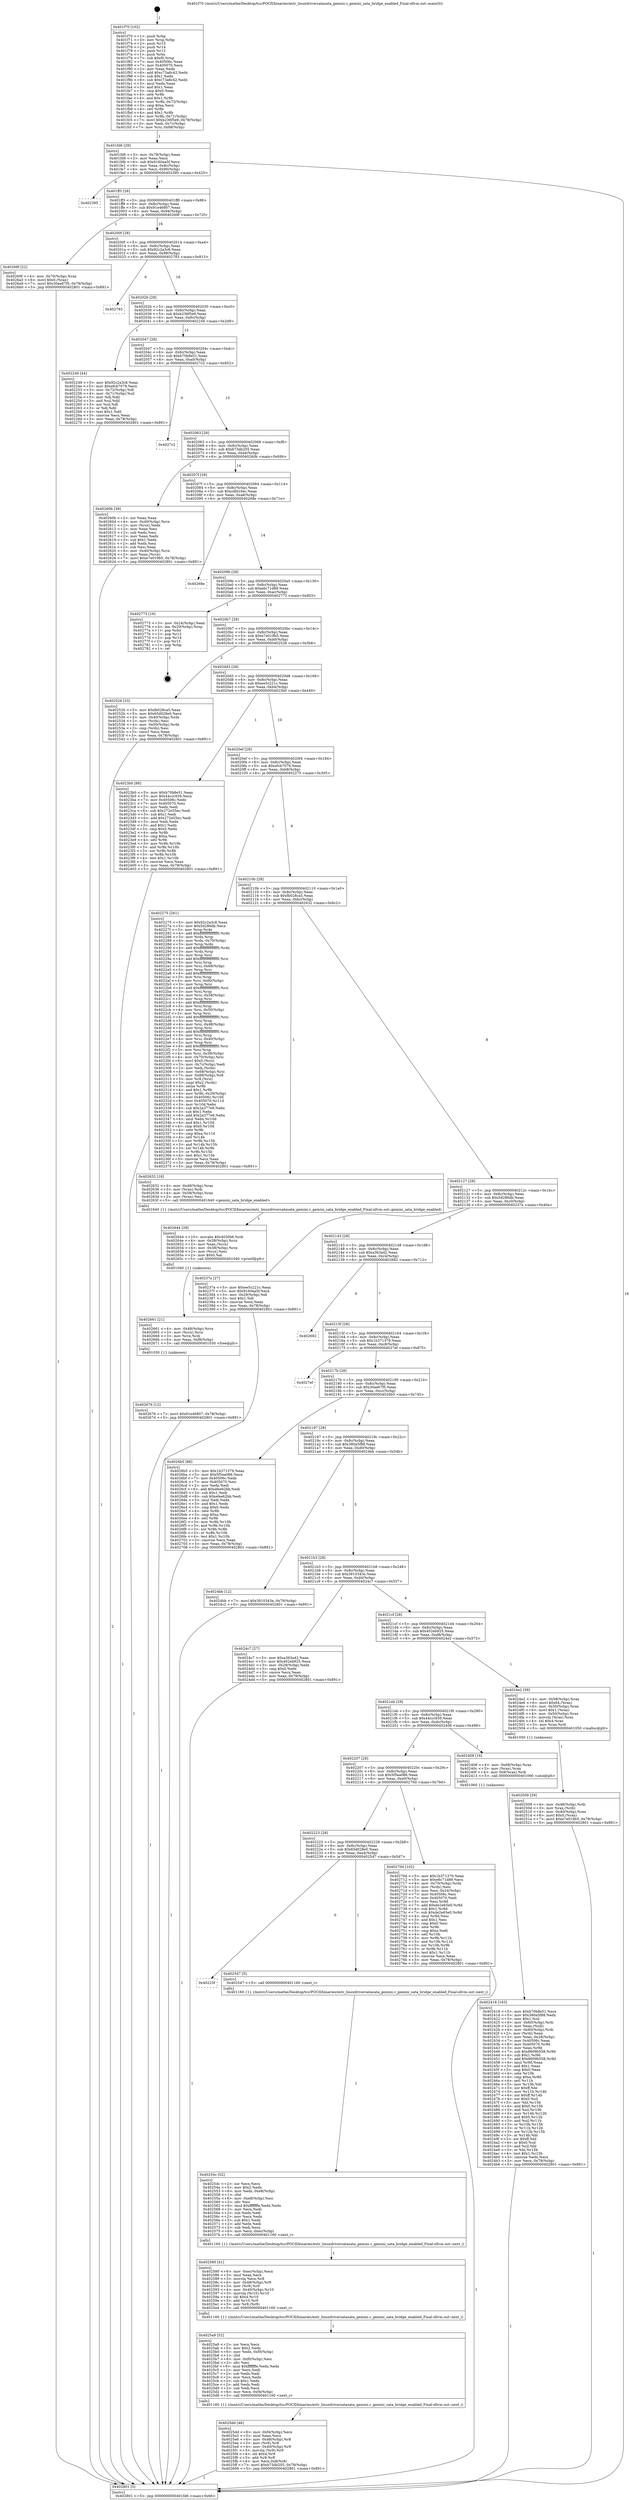 digraph "0x401f70" {
  label = "0x401f70 (/mnt/c/Users/mathe/Desktop/tcc/POCII/binaries/extr_linuxdriversatasata_gemini.c_gemini_sata_bridge_enabled_Final-ollvm.out::main(0))"
  labelloc = "t"
  node[shape=record]

  Entry [label="",width=0.3,height=0.3,shape=circle,fillcolor=black,style=filled]
  "0x401fd6" [label="{
     0x401fd6 [29]\l
     | [instrs]\l
     &nbsp;&nbsp;0x401fd6 \<+3\>: mov -0x78(%rbp),%eax\l
     &nbsp;&nbsp;0x401fd9 \<+2\>: mov %eax,%ecx\l
     &nbsp;&nbsp;0x401fdb \<+6\>: sub $0x9160aa5f,%ecx\l
     &nbsp;&nbsp;0x401fe1 \<+6\>: mov %eax,-0x8c(%rbp)\l
     &nbsp;&nbsp;0x401fe7 \<+6\>: mov %ecx,-0x90(%rbp)\l
     &nbsp;&nbsp;0x401fed \<+6\>: je 0000000000402395 \<main+0x425\>\l
  }"]
  "0x402395" [label="{
     0x402395\l
  }", style=dashed]
  "0x401ff3" [label="{
     0x401ff3 [28]\l
     | [instrs]\l
     &nbsp;&nbsp;0x401ff3 \<+5\>: jmp 0000000000401ff8 \<main+0x88\>\l
     &nbsp;&nbsp;0x401ff8 \<+6\>: mov -0x8c(%rbp),%eax\l
     &nbsp;&nbsp;0x401ffe \<+5\>: sub $0x91e46807,%eax\l
     &nbsp;&nbsp;0x402003 \<+6\>: mov %eax,-0x94(%rbp)\l
     &nbsp;&nbsp;0x402009 \<+6\>: je 000000000040269f \<main+0x72f\>\l
  }"]
  Exit [label="",width=0.3,height=0.3,shape=circle,fillcolor=black,style=filled,peripheries=2]
  "0x40269f" [label="{
     0x40269f [22]\l
     | [instrs]\l
     &nbsp;&nbsp;0x40269f \<+4\>: mov -0x70(%rbp),%rax\l
     &nbsp;&nbsp;0x4026a3 \<+6\>: movl $0x0,(%rax)\l
     &nbsp;&nbsp;0x4026a9 \<+7\>: movl $0x30ae67f5,-0x78(%rbp)\l
     &nbsp;&nbsp;0x4026b0 \<+5\>: jmp 0000000000402801 \<main+0x891\>\l
  }"]
  "0x40200f" [label="{
     0x40200f [28]\l
     | [instrs]\l
     &nbsp;&nbsp;0x40200f \<+5\>: jmp 0000000000402014 \<main+0xa4\>\l
     &nbsp;&nbsp;0x402014 \<+6\>: mov -0x8c(%rbp),%eax\l
     &nbsp;&nbsp;0x40201a \<+5\>: sub $0x92c2a3c8,%eax\l
     &nbsp;&nbsp;0x40201f \<+6\>: mov %eax,-0x98(%rbp)\l
     &nbsp;&nbsp;0x402025 \<+6\>: je 0000000000402783 \<main+0x813\>\l
  }"]
  "0x402676" [label="{
     0x402676 [12]\l
     | [instrs]\l
     &nbsp;&nbsp;0x402676 \<+7\>: movl $0x91e46807,-0x78(%rbp)\l
     &nbsp;&nbsp;0x40267d \<+5\>: jmp 0000000000402801 \<main+0x891\>\l
  }"]
  "0x402783" [label="{
     0x402783\l
  }", style=dashed]
  "0x40202b" [label="{
     0x40202b [28]\l
     | [instrs]\l
     &nbsp;&nbsp;0x40202b \<+5\>: jmp 0000000000402030 \<main+0xc0\>\l
     &nbsp;&nbsp;0x402030 \<+6\>: mov -0x8c(%rbp),%eax\l
     &nbsp;&nbsp;0x402036 \<+5\>: sub $0xb236f5e9,%eax\l
     &nbsp;&nbsp;0x40203b \<+6\>: mov %eax,-0x9c(%rbp)\l
     &nbsp;&nbsp;0x402041 \<+6\>: je 0000000000402249 \<main+0x2d9\>\l
  }"]
  "0x402661" [label="{
     0x402661 [21]\l
     | [instrs]\l
     &nbsp;&nbsp;0x402661 \<+4\>: mov -0x48(%rbp),%rcx\l
     &nbsp;&nbsp;0x402665 \<+3\>: mov (%rcx),%rcx\l
     &nbsp;&nbsp;0x402668 \<+3\>: mov %rcx,%rdi\l
     &nbsp;&nbsp;0x40266b \<+6\>: mov %eax,-0xf8(%rbp)\l
     &nbsp;&nbsp;0x402671 \<+5\>: call 0000000000401030 \<free@plt\>\l
     | [calls]\l
     &nbsp;&nbsp;0x401030 \{1\} (unknown)\l
  }"]
  "0x402249" [label="{
     0x402249 [44]\l
     | [instrs]\l
     &nbsp;&nbsp;0x402249 \<+5\>: mov $0x92c2a3c8,%eax\l
     &nbsp;&nbsp;0x40224e \<+5\>: mov $0xefcb7079,%ecx\l
     &nbsp;&nbsp;0x402253 \<+3\>: mov -0x72(%rbp),%dl\l
     &nbsp;&nbsp;0x402256 \<+4\>: mov -0x71(%rbp),%sil\l
     &nbsp;&nbsp;0x40225a \<+3\>: mov %dl,%dil\l
     &nbsp;&nbsp;0x40225d \<+3\>: and %sil,%dil\l
     &nbsp;&nbsp;0x402260 \<+3\>: xor %sil,%dl\l
     &nbsp;&nbsp;0x402263 \<+3\>: or %dl,%dil\l
     &nbsp;&nbsp;0x402266 \<+4\>: test $0x1,%dil\l
     &nbsp;&nbsp;0x40226a \<+3\>: cmovne %ecx,%eax\l
     &nbsp;&nbsp;0x40226d \<+3\>: mov %eax,-0x78(%rbp)\l
     &nbsp;&nbsp;0x402270 \<+5\>: jmp 0000000000402801 \<main+0x891\>\l
  }"]
  "0x402047" [label="{
     0x402047 [28]\l
     | [instrs]\l
     &nbsp;&nbsp;0x402047 \<+5\>: jmp 000000000040204c \<main+0xdc\>\l
     &nbsp;&nbsp;0x40204c \<+6\>: mov -0x8c(%rbp),%eax\l
     &nbsp;&nbsp;0x402052 \<+5\>: sub $0xb70b8e51,%eax\l
     &nbsp;&nbsp;0x402057 \<+6\>: mov %eax,-0xa0(%rbp)\l
     &nbsp;&nbsp;0x40205d \<+6\>: je 00000000004027c2 \<main+0x852\>\l
  }"]
  "0x402801" [label="{
     0x402801 [5]\l
     | [instrs]\l
     &nbsp;&nbsp;0x402801 \<+5\>: jmp 0000000000401fd6 \<main+0x66\>\l
  }"]
  "0x401f70" [label="{
     0x401f70 [102]\l
     | [instrs]\l
     &nbsp;&nbsp;0x401f70 \<+1\>: push %rbp\l
     &nbsp;&nbsp;0x401f71 \<+3\>: mov %rsp,%rbp\l
     &nbsp;&nbsp;0x401f74 \<+2\>: push %r15\l
     &nbsp;&nbsp;0x401f76 \<+2\>: push %r14\l
     &nbsp;&nbsp;0x401f78 \<+2\>: push %r12\l
     &nbsp;&nbsp;0x401f7a \<+1\>: push %rbx\l
     &nbsp;&nbsp;0x401f7b \<+7\>: sub $0xf0,%rsp\l
     &nbsp;&nbsp;0x401f82 \<+7\>: mov 0x40506c,%eax\l
     &nbsp;&nbsp;0x401f89 \<+7\>: mov 0x405070,%ecx\l
     &nbsp;&nbsp;0x401f90 \<+2\>: mov %eax,%edx\l
     &nbsp;&nbsp;0x401f92 \<+6\>: add $0xc73a6c42,%edx\l
     &nbsp;&nbsp;0x401f98 \<+3\>: sub $0x1,%edx\l
     &nbsp;&nbsp;0x401f9b \<+6\>: sub $0xc73a6c42,%edx\l
     &nbsp;&nbsp;0x401fa1 \<+3\>: imul %edx,%eax\l
     &nbsp;&nbsp;0x401fa4 \<+3\>: and $0x1,%eax\l
     &nbsp;&nbsp;0x401fa7 \<+3\>: cmp $0x0,%eax\l
     &nbsp;&nbsp;0x401faa \<+4\>: sete %r8b\l
     &nbsp;&nbsp;0x401fae \<+4\>: and $0x1,%r8b\l
     &nbsp;&nbsp;0x401fb2 \<+4\>: mov %r8b,-0x72(%rbp)\l
     &nbsp;&nbsp;0x401fb6 \<+3\>: cmp $0xa,%ecx\l
     &nbsp;&nbsp;0x401fb9 \<+4\>: setl %r8b\l
     &nbsp;&nbsp;0x401fbd \<+4\>: and $0x1,%r8b\l
     &nbsp;&nbsp;0x401fc1 \<+4\>: mov %r8b,-0x71(%rbp)\l
     &nbsp;&nbsp;0x401fc5 \<+7\>: movl $0xb236f5e9,-0x78(%rbp)\l
     &nbsp;&nbsp;0x401fcc \<+3\>: mov %edi,-0x7c(%rbp)\l
     &nbsp;&nbsp;0x401fcf \<+7\>: mov %rsi,-0x88(%rbp)\l
  }"]
  "0x402644" [label="{
     0x402644 [29]\l
     | [instrs]\l
     &nbsp;&nbsp;0x402644 \<+10\>: movabs $0x4030b6,%rdi\l
     &nbsp;&nbsp;0x40264e \<+4\>: mov -0x38(%rbp),%rcx\l
     &nbsp;&nbsp;0x402652 \<+2\>: mov %eax,(%rcx)\l
     &nbsp;&nbsp;0x402654 \<+4\>: mov -0x38(%rbp),%rcx\l
     &nbsp;&nbsp;0x402658 \<+2\>: mov (%rcx),%esi\l
     &nbsp;&nbsp;0x40265a \<+2\>: mov $0x0,%al\l
     &nbsp;&nbsp;0x40265c \<+5\>: call 0000000000401040 \<printf@plt\>\l
     | [calls]\l
     &nbsp;&nbsp;0x401040 \{1\} (unknown)\l
  }"]
  "0x4027c2" [label="{
     0x4027c2\l
  }", style=dashed]
  "0x402063" [label="{
     0x402063 [28]\l
     | [instrs]\l
     &nbsp;&nbsp;0x402063 \<+5\>: jmp 0000000000402068 \<main+0xf8\>\l
     &nbsp;&nbsp;0x402068 \<+6\>: mov -0x8c(%rbp),%eax\l
     &nbsp;&nbsp;0x40206e \<+5\>: sub $0xb73db205,%eax\l
     &nbsp;&nbsp;0x402073 \<+6\>: mov %eax,-0xa4(%rbp)\l
     &nbsp;&nbsp;0x402079 \<+6\>: je 000000000040260b \<main+0x69b\>\l
  }"]
  "0x4025dd" [label="{
     0x4025dd [46]\l
     | [instrs]\l
     &nbsp;&nbsp;0x4025dd \<+6\>: mov -0xf4(%rbp),%ecx\l
     &nbsp;&nbsp;0x4025e3 \<+3\>: imul %eax,%ecx\l
     &nbsp;&nbsp;0x4025e6 \<+4\>: mov -0x48(%rbp),%r8\l
     &nbsp;&nbsp;0x4025ea \<+3\>: mov (%r8),%r8\l
     &nbsp;&nbsp;0x4025ed \<+4\>: mov -0x40(%rbp),%r9\l
     &nbsp;&nbsp;0x4025f1 \<+3\>: movslq (%r9),%r9\l
     &nbsp;&nbsp;0x4025f4 \<+4\>: shl $0x4,%r9\l
     &nbsp;&nbsp;0x4025f8 \<+3\>: add %r9,%r8\l
     &nbsp;&nbsp;0x4025fb \<+4\>: mov %ecx,0x8(%r8)\l
     &nbsp;&nbsp;0x4025ff \<+7\>: movl $0xb73db205,-0x78(%rbp)\l
     &nbsp;&nbsp;0x402606 \<+5\>: jmp 0000000000402801 \<main+0x891\>\l
  }"]
  "0x40260b" [label="{
     0x40260b [39]\l
     | [instrs]\l
     &nbsp;&nbsp;0x40260b \<+2\>: xor %eax,%eax\l
     &nbsp;&nbsp;0x40260d \<+4\>: mov -0x40(%rbp),%rcx\l
     &nbsp;&nbsp;0x402611 \<+2\>: mov (%rcx),%edx\l
     &nbsp;&nbsp;0x402613 \<+2\>: mov %eax,%esi\l
     &nbsp;&nbsp;0x402615 \<+2\>: sub %edx,%esi\l
     &nbsp;&nbsp;0x402617 \<+2\>: mov %eax,%edx\l
     &nbsp;&nbsp;0x402619 \<+3\>: sub $0x1,%edx\l
     &nbsp;&nbsp;0x40261c \<+2\>: add %edx,%esi\l
     &nbsp;&nbsp;0x40261e \<+2\>: sub %esi,%eax\l
     &nbsp;&nbsp;0x402620 \<+4\>: mov -0x40(%rbp),%rcx\l
     &nbsp;&nbsp;0x402624 \<+2\>: mov %eax,(%rcx)\l
     &nbsp;&nbsp;0x402626 \<+7\>: movl $0xe7e019b5,-0x78(%rbp)\l
     &nbsp;&nbsp;0x40262d \<+5\>: jmp 0000000000402801 \<main+0x891\>\l
  }"]
  "0x40207f" [label="{
     0x40207f [28]\l
     | [instrs]\l
     &nbsp;&nbsp;0x40207f \<+5\>: jmp 0000000000402084 \<main+0x114\>\l
     &nbsp;&nbsp;0x402084 \<+6\>: mov -0x8c(%rbp),%eax\l
     &nbsp;&nbsp;0x40208a \<+5\>: sub $0xcdfd16ec,%eax\l
     &nbsp;&nbsp;0x40208f \<+6\>: mov %eax,-0xa8(%rbp)\l
     &nbsp;&nbsp;0x402095 \<+6\>: je 000000000040268e \<main+0x71e\>\l
  }"]
  "0x4025a9" [label="{
     0x4025a9 [52]\l
     | [instrs]\l
     &nbsp;&nbsp;0x4025a9 \<+2\>: xor %ecx,%ecx\l
     &nbsp;&nbsp;0x4025ab \<+5\>: mov $0x2,%edx\l
     &nbsp;&nbsp;0x4025b0 \<+6\>: mov %edx,-0xf0(%rbp)\l
     &nbsp;&nbsp;0x4025b6 \<+1\>: cltd\l
     &nbsp;&nbsp;0x4025b7 \<+6\>: mov -0xf0(%rbp),%esi\l
     &nbsp;&nbsp;0x4025bd \<+2\>: idiv %esi\l
     &nbsp;&nbsp;0x4025bf \<+6\>: imul $0xfffffffe,%edx,%edx\l
     &nbsp;&nbsp;0x4025c5 \<+2\>: mov %ecx,%edi\l
     &nbsp;&nbsp;0x4025c7 \<+2\>: sub %edx,%edi\l
     &nbsp;&nbsp;0x4025c9 \<+2\>: mov %ecx,%edx\l
     &nbsp;&nbsp;0x4025cb \<+3\>: sub $0x1,%edx\l
     &nbsp;&nbsp;0x4025ce \<+2\>: add %edx,%edi\l
     &nbsp;&nbsp;0x4025d0 \<+2\>: sub %edi,%ecx\l
     &nbsp;&nbsp;0x4025d2 \<+6\>: mov %ecx,-0xf4(%rbp)\l
     &nbsp;&nbsp;0x4025d8 \<+5\>: call 0000000000401160 \<next_i\>\l
     | [calls]\l
     &nbsp;&nbsp;0x401160 \{1\} (/mnt/c/Users/mathe/Desktop/tcc/POCII/binaries/extr_linuxdriversatasata_gemini.c_gemini_sata_bridge_enabled_Final-ollvm.out::next_i)\l
  }"]
  "0x40268e" [label="{
     0x40268e\l
  }", style=dashed]
  "0x40209b" [label="{
     0x40209b [28]\l
     | [instrs]\l
     &nbsp;&nbsp;0x40209b \<+5\>: jmp 00000000004020a0 \<main+0x130\>\l
     &nbsp;&nbsp;0x4020a0 \<+6\>: mov -0x8c(%rbp),%eax\l
     &nbsp;&nbsp;0x4020a6 \<+5\>: sub $0xe6c71d89,%eax\l
     &nbsp;&nbsp;0x4020ab \<+6\>: mov %eax,-0xac(%rbp)\l
     &nbsp;&nbsp;0x4020b1 \<+6\>: je 0000000000402773 \<main+0x803\>\l
  }"]
  "0x402580" [label="{
     0x402580 [41]\l
     | [instrs]\l
     &nbsp;&nbsp;0x402580 \<+6\>: mov -0xec(%rbp),%ecx\l
     &nbsp;&nbsp;0x402586 \<+3\>: imul %eax,%ecx\l
     &nbsp;&nbsp;0x402589 \<+3\>: movslq %ecx,%r8\l
     &nbsp;&nbsp;0x40258c \<+4\>: mov -0x48(%rbp),%r9\l
     &nbsp;&nbsp;0x402590 \<+3\>: mov (%r9),%r9\l
     &nbsp;&nbsp;0x402593 \<+4\>: mov -0x40(%rbp),%r10\l
     &nbsp;&nbsp;0x402597 \<+3\>: movslq (%r10),%r10\l
     &nbsp;&nbsp;0x40259a \<+4\>: shl $0x4,%r10\l
     &nbsp;&nbsp;0x40259e \<+3\>: add %r10,%r9\l
     &nbsp;&nbsp;0x4025a1 \<+3\>: mov %r8,(%r9)\l
     &nbsp;&nbsp;0x4025a4 \<+5\>: call 0000000000401160 \<next_i\>\l
     | [calls]\l
     &nbsp;&nbsp;0x401160 \{1\} (/mnt/c/Users/mathe/Desktop/tcc/POCII/binaries/extr_linuxdriversatasata_gemini.c_gemini_sata_bridge_enabled_Final-ollvm.out::next_i)\l
  }"]
  "0x402773" [label="{
     0x402773 [16]\l
     | [instrs]\l
     &nbsp;&nbsp;0x402773 \<+3\>: mov -0x24(%rbp),%eax\l
     &nbsp;&nbsp;0x402776 \<+4\>: lea -0x20(%rbp),%rsp\l
     &nbsp;&nbsp;0x40277a \<+1\>: pop %rbx\l
     &nbsp;&nbsp;0x40277b \<+2\>: pop %r12\l
     &nbsp;&nbsp;0x40277d \<+2\>: pop %r14\l
     &nbsp;&nbsp;0x40277f \<+2\>: pop %r15\l
     &nbsp;&nbsp;0x402781 \<+1\>: pop %rbp\l
     &nbsp;&nbsp;0x402782 \<+1\>: ret\l
  }"]
  "0x4020b7" [label="{
     0x4020b7 [28]\l
     | [instrs]\l
     &nbsp;&nbsp;0x4020b7 \<+5\>: jmp 00000000004020bc \<main+0x14c\>\l
     &nbsp;&nbsp;0x4020bc \<+6\>: mov -0x8c(%rbp),%eax\l
     &nbsp;&nbsp;0x4020c2 \<+5\>: sub $0xe7e019b5,%eax\l
     &nbsp;&nbsp;0x4020c7 \<+6\>: mov %eax,-0xb0(%rbp)\l
     &nbsp;&nbsp;0x4020cd \<+6\>: je 0000000000402526 \<main+0x5b6\>\l
  }"]
  "0x40254c" [label="{
     0x40254c [52]\l
     | [instrs]\l
     &nbsp;&nbsp;0x40254c \<+2\>: xor %ecx,%ecx\l
     &nbsp;&nbsp;0x40254e \<+5\>: mov $0x2,%edx\l
     &nbsp;&nbsp;0x402553 \<+6\>: mov %edx,-0xe8(%rbp)\l
     &nbsp;&nbsp;0x402559 \<+1\>: cltd\l
     &nbsp;&nbsp;0x40255a \<+6\>: mov -0xe8(%rbp),%esi\l
     &nbsp;&nbsp;0x402560 \<+2\>: idiv %esi\l
     &nbsp;&nbsp;0x402562 \<+6\>: imul $0xfffffffe,%edx,%edx\l
     &nbsp;&nbsp;0x402568 \<+2\>: mov %ecx,%edi\l
     &nbsp;&nbsp;0x40256a \<+2\>: sub %edx,%edi\l
     &nbsp;&nbsp;0x40256c \<+2\>: mov %ecx,%edx\l
     &nbsp;&nbsp;0x40256e \<+3\>: sub $0x1,%edx\l
     &nbsp;&nbsp;0x402571 \<+2\>: add %edx,%edi\l
     &nbsp;&nbsp;0x402573 \<+2\>: sub %edi,%ecx\l
     &nbsp;&nbsp;0x402575 \<+6\>: mov %ecx,-0xec(%rbp)\l
     &nbsp;&nbsp;0x40257b \<+5\>: call 0000000000401160 \<next_i\>\l
     | [calls]\l
     &nbsp;&nbsp;0x401160 \{1\} (/mnt/c/Users/mathe/Desktop/tcc/POCII/binaries/extr_linuxdriversatasata_gemini.c_gemini_sata_bridge_enabled_Final-ollvm.out::next_i)\l
  }"]
  "0x402526" [label="{
     0x402526 [33]\l
     | [instrs]\l
     &nbsp;&nbsp;0x402526 \<+5\>: mov $0xfb028ca5,%eax\l
     &nbsp;&nbsp;0x40252b \<+5\>: mov $0x65d028e0,%ecx\l
     &nbsp;&nbsp;0x402530 \<+4\>: mov -0x40(%rbp),%rdx\l
     &nbsp;&nbsp;0x402534 \<+2\>: mov (%rdx),%esi\l
     &nbsp;&nbsp;0x402536 \<+4\>: mov -0x50(%rbp),%rdx\l
     &nbsp;&nbsp;0x40253a \<+2\>: cmp (%rdx),%esi\l
     &nbsp;&nbsp;0x40253c \<+3\>: cmovl %ecx,%eax\l
     &nbsp;&nbsp;0x40253f \<+3\>: mov %eax,-0x78(%rbp)\l
     &nbsp;&nbsp;0x402542 \<+5\>: jmp 0000000000402801 \<main+0x891\>\l
  }"]
  "0x4020d3" [label="{
     0x4020d3 [28]\l
     | [instrs]\l
     &nbsp;&nbsp;0x4020d3 \<+5\>: jmp 00000000004020d8 \<main+0x168\>\l
     &nbsp;&nbsp;0x4020d8 \<+6\>: mov -0x8c(%rbp),%eax\l
     &nbsp;&nbsp;0x4020de \<+5\>: sub $0xee5c221c,%eax\l
     &nbsp;&nbsp;0x4020e3 \<+6\>: mov %eax,-0xb4(%rbp)\l
     &nbsp;&nbsp;0x4020e9 \<+6\>: je 00000000004023b0 \<main+0x440\>\l
  }"]
  "0x40223f" [label="{
     0x40223f\l
  }", style=dashed]
  "0x4023b0" [label="{
     0x4023b0 [88]\l
     | [instrs]\l
     &nbsp;&nbsp;0x4023b0 \<+5\>: mov $0xb70b8e51,%eax\l
     &nbsp;&nbsp;0x4023b5 \<+5\>: mov $0x44ccc939,%ecx\l
     &nbsp;&nbsp;0x4023ba \<+7\>: mov 0x40506c,%edx\l
     &nbsp;&nbsp;0x4023c1 \<+7\>: mov 0x405070,%esi\l
     &nbsp;&nbsp;0x4023c8 \<+2\>: mov %edx,%edi\l
     &nbsp;&nbsp;0x4023ca \<+6\>: sub $0x272e55ec,%edi\l
     &nbsp;&nbsp;0x4023d0 \<+3\>: sub $0x1,%edi\l
     &nbsp;&nbsp;0x4023d3 \<+6\>: add $0x272e55ec,%edi\l
     &nbsp;&nbsp;0x4023d9 \<+3\>: imul %edi,%edx\l
     &nbsp;&nbsp;0x4023dc \<+3\>: and $0x1,%edx\l
     &nbsp;&nbsp;0x4023df \<+3\>: cmp $0x0,%edx\l
     &nbsp;&nbsp;0x4023e2 \<+4\>: sete %r8b\l
     &nbsp;&nbsp;0x4023e6 \<+3\>: cmp $0xa,%esi\l
     &nbsp;&nbsp;0x4023e9 \<+4\>: setl %r9b\l
     &nbsp;&nbsp;0x4023ed \<+3\>: mov %r8b,%r10b\l
     &nbsp;&nbsp;0x4023f0 \<+3\>: and %r9b,%r10b\l
     &nbsp;&nbsp;0x4023f3 \<+3\>: xor %r9b,%r8b\l
     &nbsp;&nbsp;0x4023f6 \<+3\>: or %r8b,%r10b\l
     &nbsp;&nbsp;0x4023f9 \<+4\>: test $0x1,%r10b\l
     &nbsp;&nbsp;0x4023fd \<+3\>: cmovne %ecx,%eax\l
     &nbsp;&nbsp;0x402400 \<+3\>: mov %eax,-0x78(%rbp)\l
     &nbsp;&nbsp;0x402403 \<+5\>: jmp 0000000000402801 \<main+0x891\>\l
  }"]
  "0x4020ef" [label="{
     0x4020ef [28]\l
     | [instrs]\l
     &nbsp;&nbsp;0x4020ef \<+5\>: jmp 00000000004020f4 \<main+0x184\>\l
     &nbsp;&nbsp;0x4020f4 \<+6\>: mov -0x8c(%rbp),%eax\l
     &nbsp;&nbsp;0x4020fa \<+5\>: sub $0xefcb7079,%eax\l
     &nbsp;&nbsp;0x4020ff \<+6\>: mov %eax,-0xb8(%rbp)\l
     &nbsp;&nbsp;0x402105 \<+6\>: je 0000000000402275 \<main+0x305\>\l
  }"]
  "0x402547" [label="{
     0x402547 [5]\l
     | [instrs]\l
     &nbsp;&nbsp;0x402547 \<+5\>: call 0000000000401160 \<next_i\>\l
     | [calls]\l
     &nbsp;&nbsp;0x401160 \{1\} (/mnt/c/Users/mathe/Desktop/tcc/POCII/binaries/extr_linuxdriversatasata_gemini.c_gemini_sata_bridge_enabled_Final-ollvm.out::next_i)\l
  }"]
  "0x402275" [label="{
     0x402275 [261]\l
     | [instrs]\l
     &nbsp;&nbsp;0x402275 \<+5\>: mov $0x92c2a3c8,%eax\l
     &nbsp;&nbsp;0x40227a \<+5\>: mov $0x5d286db,%ecx\l
     &nbsp;&nbsp;0x40227f \<+3\>: mov %rsp,%rdx\l
     &nbsp;&nbsp;0x402282 \<+4\>: add $0xfffffffffffffff0,%rdx\l
     &nbsp;&nbsp;0x402286 \<+3\>: mov %rdx,%rsp\l
     &nbsp;&nbsp;0x402289 \<+4\>: mov %rdx,-0x70(%rbp)\l
     &nbsp;&nbsp;0x40228d \<+3\>: mov %rsp,%rdx\l
     &nbsp;&nbsp;0x402290 \<+4\>: add $0xfffffffffffffff0,%rdx\l
     &nbsp;&nbsp;0x402294 \<+3\>: mov %rdx,%rsp\l
     &nbsp;&nbsp;0x402297 \<+3\>: mov %rsp,%rsi\l
     &nbsp;&nbsp;0x40229a \<+4\>: add $0xfffffffffffffff0,%rsi\l
     &nbsp;&nbsp;0x40229e \<+3\>: mov %rsi,%rsp\l
     &nbsp;&nbsp;0x4022a1 \<+4\>: mov %rsi,-0x68(%rbp)\l
     &nbsp;&nbsp;0x4022a5 \<+3\>: mov %rsp,%rsi\l
     &nbsp;&nbsp;0x4022a8 \<+4\>: add $0xfffffffffffffff0,%rsi\l
     &nbsp;&nbsp;0x4022ac \<+3\>: mov %rsi,%rsp\l
     &nbsp;&nbsp;0x4022af \<+4\>: mov %rsi,-0x60(%rbp)\l
     &nbsp;&nbsp;0x4022b3 \<+3\>: mov %rsp,%rsi\l
     &nbsp;&nbsp;0x4022b6 \<+4\>: add $0xfffffffffffffff0,%rsi\l
     &nbsp;&nbsp;0x4022ba \<+3\>: mov %rsi,%rsp\l
     &nbsp;&nbsp;0x4022bd \<+4\>: mov %rsi,-0x58(%rbp)\l
     &nbsp;&nbsp;0x4022c1 \<+3\>: mov %rsp,%rsi\l
     &nbsp;&nbsp;0x4022c4 \<+4\>: add $0xfffffffffffffff0,%rsi\l
     &nbsp;&nbsp;0x4022c8 \<+3\>: mov %rsi,%rsp\l
     &nbsp;&nbsp;0x4022cb \<+4\>: mov %rsi,-0x50(%rbp)\l
     &nbsp;&nbsp;0x4022cf \<+3\>: mov %rsp,%rsi\l
     &nbsp;&nbsp;0x4022d2 \<+4\>: add $0xfffffffffffffff0,%rsi\l
     &nbsp;&nbsp;0x4022d6 \<+3\>: mov %rsi,%rsp\l
     &nbsp;&nbsp;0x4022d9 \<+4\>: mov %rsi,-0x48(%rbp)\l
     &nbsp;&nbsp;0x4022dd \<+3\>: mov %rsp,%rsi\l
     &nbsp;&nbsp;0x4022e0 \<+4\>: add $0xfffffffffffffff0,%rsi\l
     &nbsp;&nbsp;0x4022e4 \<+3\>: mov %rsi,%rsp\l
     &nbsp;&nbsp;0x4022e7 \<+4\>: mov %rsi,-0x40(%rbp)\l
     &nbsp;&nbsp;0x4022eb \<+3\>: mov %rsp,%rsi\l
     &nbsp;&nbsp;0x4022ee \<+4\>: add $0xfffffffffffffff0,%rsi\l
     &nbsp;&nbsp;0x4022f2 \<+3\>: mov %rsi,%rsp\l
     &nbsp;&nbsp;0x4022f5 \<+4\>: mov %rsi,-0x38(%rbp)\l
     &nbsp;&nbsp;0x4022f9 \<+4\>: mov -0x70(%rbp),%rsi\l
     &nbsp;&nbsp;0x4022fd \<+6\>: movl $0x0,(%rsi)\l
     &nbsp;&nbsp;0x402303 \<+3\>: mov -0x7c(%rbp),%edi\l
     &nbsp;&nbsp;0x402306 \<+2\>: mov %edi,(%rdx)\l
     &nbsp;&nbsp;0x402308 \<+4\>: mov -0x68(%rbp),%rsi\l
     &nbsp;&nbsp;0x40230c \<+7\>: mov -0x88(%rbp),%r8\l
     &nbsp;&nbsp;0x402313 \<+3\>: mov %r8,(%rsi)\l
     &nbsp;&nbsp;0x402316 \<+3\>: cmpl $0x2,(%rdx)\l
     &nbsp;&nbsp;0x402319 \<+4\>: setne %r9b\l
     &nbsp;&nbsp;0x40231d \<+4\>: and $0x1,%r9b\l
     &nbsp;&nbsp;0x402321 \<+4\>: mov %r9b,-0x29(%rbp)\l
     &nbsp;&nbsp;0x402325 \<+8\>: mov 0x40506c,%r10d\l
     &nbsp;&nbsp;0x40232d \<+8\>: mov 0x405070,%r11d\l
     &nbsp;&nbsp;0x402335 \<+3\>: mov %r10d,%ebx\l
     &nbsp;&nbsp;0x402338 \<+6\>: sub $0x2a377e9,%ebx\l
     &nbsp;&nbsp;0x40233e \<+3\>: sub $0x1,%ebx\l
     &nbsp;&nbsp;0x402341 \<+6\>: add $0x2a377e9,%ebx\l
     &nbsp;&nbsp;0x402347 \<+4\>: imul %ebx,%r10d\l
     &nbsp;&nbsp;0x40234b \<+4\>: and $0x1,%r10d\l
     &nbsp;&nbsp;0x40234f \<+4\>: cmp $0x0,%r10d\l
     &nbsp;&nbsp;0x402353 \<+4\>: sete %r9b\l
     &nbsp;&nbsp;0x402357 \<+4\>: cmp $0xa,%r11d\l
     &nbsp;&nbsp;0x40235b \<+4\>: setl %r14b\l
     &nbsp;&nbsp;0x40235f \<+3\>: mov %r9b,%r15b\l
     &nbsp;&nbsp;0x402362 \<+3\>: and %r14b,%r15b\l
     &nbsp;&nbsp;0x402365 \<+3\>: xor %r14b,%r9b\l
     &nbsp;&nbsp;0x402368 \<+3\>: or %r9b,%r15b\l
     &nbsp;&nbsp;0x40236b \<+4\>: test $0x1,%r15b\l
     &nbsp;&nbsp;0x40236f \<+3\>: cmovne %ecx,%eax\l
     &nbsp;&nbsp;0x402372 \<+3\>: mov %eax,-0x78(%rbp)\l
     &nbsp;&nbsp;0x402375 \<+5\>: jmp 0000000000402801 \<main+0x891\>\l
  }"]
  "0x40210b" [label="{
     0x40210b [28]\l
     | [instrs]\l
     &nbsp;&nbsp;0x40210b \<+5\>: jmp 0000000000402110 \<main+0x1a0\>\l
     &nbsp;&nbsp;0x402110 \<+6\>: mov -0x8c(%rbp),%eax\l
     &nbsp;&nbsp;0x402116 \<+5\>: sub $0xfb028ca5,%eax\l
     &nbsp;&nbsp;0x40211b \<+6\>: mov %eax,-0xbc(%rbp)\l
     &nbsp;&nbsp;0x402121 \<+6\>: je 0000000000402632 \<main+0x6c2\>\l
  }"]
  "0x402223" [label="{
     0x402223 [28]\l
     | [instrs]\l
     &nbsp;&nbsp;0x402223 \<+5\>: jmp 0000000000402228 \<main+0x2b8\>\l
     &nbsp;&nbsp;0x402228 \<+6\>: mov -0x8c(%rbp),%eax\l
     &nbsp;&nbsp;0x40222e \<+5\>: sub $0x65d028e0,%eax\l
     &nbsp;&nbsp;0x402233 \<+6\>: mov %eax,-0xe4(%rbp)\l
     &nbsp;&nbsp;0x402239 \<+6\>: je 0000000000402547 \<main+0x5d7\>\l
  }"]
  "0x40270d" [label="{
     0x40270d [102]\l
     | [instrs]\l
     &nbsp;&nbsp;0x40270d \<+5\>: mov $0x1b371379,%eax\l
     &nbsp;&nbsp;0x402712 \<+5\>: mov $0xe6c71d89,%ecx\l
     &nbsp;&nbsp;0x402717 \<+4\>: mov -0x70(%rbp),%rdx\l
     &nbsp;&nbsp;0x40271b \<+2\>: mov (%rdx),%esi\l
     &nbsp;&nbsp;0x40271d \<+3\>: mov %esi,-0x24(%rbp)\l
     &nbsp;&nbsp;0x402720 \<+7\>: mov 0x40506c,%esi\l
     &nbsp;&nbsp;0x402727 \<+7\>: mov 0x405070,%edi\l
     &nbsp;&nbsp;0x40272e \<+3\>: mov %esi,%r8d\l
     &nbsp;&nbsp;0x402731 \<+7\>: add $0xde2e65e0,%r8d\l
     &nbsp;&nbsp;0x402738 \<+4\>: sub $0x1,%r8d\l
     &nbsp;&nbsp;0x40273c \<+7\>: sub $0xde2e65e0,%r8d\l
     &nbsp;&nbsp;0x402743 \<+4\>: imul %r8d,%esi\l
     &nbsp;&nbsp;0x402747 \<+3\>: and $0x1,%esi\l
     &nbsp;&nbsp;0x40274a \<+3\>: cmp $0x0,%esi\l
     &nbsp;&nbsp;0x40274d \<+4\>: sete %r9b\l
     &nbsp;&nbsp;0x402751 \<+3\>: cmp $0xa,%edi\l
     &nbsp;&nbsp;0x402754 \<+4\>: setl %r10b\l
     &nbsp;&nbsp;0x402758 \<+3\>: mov %r9b,%r11b\l
     &nbsp;&nbsp;0x40275b \<+3\>: and %r10b,%r11b\l
     &nbsp;&nbsp;0x40275e \<+3\>: xor %r10b,%r9b\l
     &nbsp;&nbsp;0x402761 \<+3\>: or %r9b,%r11b\l
     &nbsp;&nbsp;0x402764 \<+4\>: test $0x1,%r11b\l
     &nbsp;&nbsp;0x402768 \<+3\>: cmovne %ecx,%eax\l
     &nbsp;&nbsp;0x40276b \<+3\>: mov %eax,-0x78(%rbp)\l
     &nbsp;&nbsp;0x40276e \<+5\>: jmp 0000000000402801 \<main+0x891\>\l
  }"]
  "0x402632" [label="{
     0x402632 [18]\l
     | [instrs]\l
     &nbsp;&nbsp;0x402632 \<+4\>: mov -0x48(%rbp),%rax\l
     &nbsp;&nbsp;0x402636 \<+3\>: mov (%rax),%rdi\l
     &nbsp;&nbsp;0x402639 \<+4\>: mov -0x58(%rbp),%rax\l
     &nbsp;&nbsp;0x40263d \<+2\>: mov (%rax),%esi\l
     &nbsp;&nbsp;0x40263f \<+5\>: call 0000000000401640 \<gemini_sata_bridge_enabled\>\l
     | [calls]\l
     &nbsp;&nbsp;0x401640 \{1\} (/mnt/c/Users/mathe/Desktop/tcc/POCII/binaries/extr_linuxdriversatasata_gemini.c_gemini_sata_bridge_enabled_Final-ollvm.out::gemini_sata_bridge_enabled)\l
  }"]
  "0x402127" [label="{
     0x402127 [28]\l
     | [instrs]\l
     &nbsp;&nbsp;0x402127 \<+5\>: jmp 000000000040212c \<main+0x1bc\>\l
     &nbsp;&nbsp;0x40212c \<+6\>: mov -0x8c(%rbp),%eax\l
     &nbsp;&nbsp;0x402132 \<+5\>: sub $0x5d286db,%eax\l
     &nbsp;&nbsp;0x402137 \<+6\>: mov %eax,-0xc0(%rbp)\l
     &nbsp;&nbsp;0x40213d \<+6\>: je 000000000040237a \<main+0x40a\>\l
  }"]
  "0x402509" [label="{
     0x402509 [29]\l
     | [instrs]\l
     &nbsp;&nbsp;0x402509 \<+4\>: mov -0x48(%rbp),%rdi\l
     &nbsp;&nbsp;0x40250d \<+3\>: mov %rax,(%rdi)\l
     &nbsp;&nbsp;0x402510 \<+4\>: mov -0x40(%rbp),%rax\l
     &nbsp;&nbsp;0x402514 \<+6\>: movl $0x0,(%rax)\l
     &nbsp;&nbsp;0x40251a \<+7\>: movl $0xe7e019b5,-0x78(%rbp)\l
     &nbsp;&nbsp;0x402521 \<+5\>: jmp 0000000000402801 \<main+0x891\>\l
  }"]
  "0x40237a" [label="{
     0x40237a [27]\l
     | [instrs]\l
     &nbsp;&nbsp;0x40237a \<+5\>: mov $0xee5c221c,%eax\l
     &nbsp;&nbsp;0x40237f \<+5\>: mov $0x9160aa5f,%ecx\l
     &nbsp;&nbsp;0x402384 \<+3\>: mov -0x29(%rbp),%dl\l
     &nbsp;&nbsp;0x402387 \<+3\>: test $0x1,%dl\l
     &nbsp;&nbsp;0x40238a \<+3\>: cmovne %ecx,%eax\l
     &nbsp;&nbsp;0x40238d \<+3\>: mov %eax,-0x78(%rbp)\l
     &nbsp;&nbsp;0x402390 \<+5\>: jmp 0000000000402801 \<main+0x891\>\l
  }"]
  "0x402143" [label="{
     0x402143 [28]\l
     | [instrs]\l
     &nbsp;&nbsp;0x402143 \<+5\>: jmp 0000000000402148 \<main+0x1d8\>\l
     &nbsp;&nbsp;0x402148 \<+6\>: mov -0x8c(%rbp),%eax\l
     &nbsp;&nbsp;0x40214e \<+5\>: sub $0xa363a42,%eax\l
     &nbsp;&nbsp;0x402153 \<+6\>: mov %eax,-0xc4(%rbp)\l
     &nbsp;&nbsp;0x402159 \<+6\>: je 0000000000402682 \<main+0x712\>\l
  }"]
  "0x402418" [label="{
     0x402418 [163]\l
     | [instrs]\l
     &nbsp;&nbsp;0x402418 \<+5\>: mov $0xb70b8e51,%ecx\l
     &nbsp;&nbsp;0x40241d \<+5\>: mov $0x380a5f88,%edx\l
     &nbsp;&nbsp;0x402422 \<+3\>: mov $0x1,%sil\l
     &nbsp;&nbsp;0x402425 \<+4\>: mov -0x60(%rbp),%rdi\l
     &nbsp;&nbsp;0x402429 \<+2\>: mov %eax,(%rdi)\l
     &nbsp;&nbsp;0x40242b \<+4\>: mov -0x60(%rbp),%rdi\l
     &nbsp;&nbsp;0x40242f \<+2\>: mov (%rdi),%eax\l
     &nbsp;&nbsp;0x402431 \<+3\>: mov %eax,-0x28(%rbp)\l
     &nbsp;&nbsp;0x402434 \<+7\>: mov 0x40506c,%eax\l
     &nbsp;&nbsp;0x40243b \<+8\>: mov 0x405070,%r8d\l
     &nbsp;&nbsp;0x402443 \<+3\>: mov %eax,%r9d\l
     &nbsp;&nbsp;0x402446 \<+7\>: sub $0x8609b558,%r9d\l
     &nbsp;&nbsp;0x40244d \<+4\>: sub $0x1,%r9d\l
     &nbsp;&nbsp;0x402451 \<+7\>: add $0x8609b558,%r9d\l
     &nbsp;&nbsp;0x402458 \<+4\>: imul %r9d,%eax\l
     &nbsp;&nbsp;0x40245c \<+3\>: and $0x1,%eax\l
     &nbsp;&nbsp;0x40245f \<+3\>: cmp $0x0,%eax\l
     &nbsp;&nbsp;0x402462 \<+4\>: sete %r10b\l
     &nbsp;&nbsp;0x402466 \<+4\>: cmp $0xa,%r8d\l
     &nbsp;&nbsp;0x40246a \<+4\>: setl %r11b\l
     &nbsp;&nbsp;0x40246e \<+3\>: mov %r10b,%bl\l
     &nbsp;&nbsp;0x402471 \<+3\>: xor $0xff,%bl\l
     &nbsp;&nbsp;0x402474 \<+3\>: mov %r11b,%r14b\l
     &nbsp;&nbsp;0x402477 \<+4\>: xor $0xff,%r14b\l
     &nbsp;&nbsp;0x40247b \<+4\>: xor $0x0,%sil\l
     &nbsp;&nbsp;0x40247f \<+3\>: mov %bl,%r15b\l
     &nbsp;&nbsp;0x402482 \<+4\>: and $0x0,%r15b\l
     &nbsp;&nbsp;0x402486 \<+3\>: and %sil,%r10b\l
     &nbsp;&nbsp;0x402489 \<+3\>: mov %r14b,%r12b\l
     &nbsp;&nbsp;0x40248c \<+4\>: and $0x0,%r12b\l
     &nbsp;&nbsp;0x402490 \<+3\>: and %sil,%r11b\l
     &nbsp;&nbsp;0x402493 \<+3\>: or %r10b,%r15b\l
     &nbsp;&nbsp;0x402496 \<+3\>: or %r11b,%r12b\l
     &nbsp;&nbsp;0x402499 \<+3\>: xor %r12b,%r15b\l
     &nbsp;&nbsp;0x40249c \<+3\>: or %r14b,%bl\l
     &nbsp;&nbsp;0x40249f \<+3\>: xor $0xff,%bl\l
     &nbsp;&nbsp;0x4024a2 \<+4\>: or $0x0,%sil\l
     &nbsp;&nbsp;0x4024a6 \<+3\>: and %sil,%bl\l
     &nbsp;&nbsp;0x4024a9 \<+3\>: or %bl,%r15b\l
     &nbsp;&nbsp;0x4024ac \<+4\>: test $0x1,%r15b\l
     &nbsp;&nbsp;0x4024b0 \<+3\>: cmovne %edx,%ecx\l
     &nbsp;&nbsp;0x4024b3 \<+3\>: mov %ecx,-0x78(%rbp)\l
     &nbsp;&nbsp;0x4024b6 \<+5\>: jmp 0000000000402801 \<main+0x891\>\l
  }"]
  "0x402682" [label="{
     0x402682\l
  }", style=dashed]
  "0x40215f" [label="{
     0x40215f [28]\l
     | [instrs]\l
     &nbsp;&nbsp;0x40215f \<+5\>: jmp 0000000000402164 \<main+0x1f4\>\l
     &nbsp;&nbsp;0x402164 \<+6\>: mov -0x8c(%rbp),%eax\l
     &nbsp;&nbsp;0x40216a \<+5\>: sub $0x1b371379,%eax\l
     &nbsp;&nbsp;0x40216f \<+6\>: mov %eax,-0xc8(%rbp)\l
     &nbsp;&nbsp;0x402175 \<+6\>: je 00000000004027ef \<main+0x87f\>\l
  }"]
  "0x402207" [label="{
     0x402207 [28]\l
     | [instrs]\l
     &nbsp;&nbsp;0x402207 \<+5\>: jmp 000000000040220c \<main+0x29c\>\l
     &nbsp;&nbsp;0x40220c \<+6\>: mov -0x8c(%rbp),%eax\l
     &nbsp;&nbsp;0x402212 \<+5\>: sub $0x5f5ea086,%eax\l
     &nbsp;&nbsp;0x402217 \<+6\>: mov %eax,-0xe0(%rbp)\l
     &nbsp;&nbsp;0x40221d \<+6\>: je 000000000040270d \<main+0x79d\>\l
  }"]
  "0x4027ef" [label="{
     0x4027ef\l
  }", style=dashed]
  "0x40217b" [label="{
     0x40217b [28]\l
     | [instrs]\l
     &nbsp;&nbsp;0x40217b \<+5\>: jmp 0000000000402180 \<main+0x210\>\l
     &nbsp;&nbsp;0x402180 \<+6\>: mov -0x8c(%rbp),%eax\l
     &nbsp;&nbsp;0x402186 \<+5\>: sub $0x30ae67f5,%eax\l
     &nbsp;&nbsp;0x40218b \<+6\>: mov %eax,-0xcc(%rbp)\l
     &nbsp;&nbsp;0x402191 \<+6\>: je 00000000004026b5 \<main+0x745\>\l
  }"]
  "0x402408" [label="{
     0x402408 [16]\l
     | [instrs]\l
     &nbsp;&nbsp;0x402408 \<+4\>: mov -0x68(%rbp),%rax\l
     &nbsp;&nbsp;0x40240c \<+3\>: mov (%rax),%rax\l
     &nbsp;&nbsp;0x40240f \<+4\>: mov 0x8(%rax),%rdi\l
     &nbsp;&nbsp;0x402413 \<+5\>: call 0000000000401060 \<atoi@plt\>\l
     | [calls]\l
     &nbsp;&nbsp;0x401060 \{1\} (unknown)\l
  }"]
  "0x4026b5" [label="{
     0x4026b5 [88]\l
     | [instrs]\l
     &nbsp;&nbsp;0x4026b5 \<+5\>: mov $0x1b371379,%eax\l
     &nbsp;&nbsp;0x4026ba \<+5\>: mov $0x5f5ea086,%ecx\l
     &nbsp;&nbsp;0x4026bf \<+7\>: mov 0x40506c,%edx\l
     &nbsp;&nbsp;0x4026c6 \<+7\>: mov 0x405070,%esi\l
     &nbsp;&nbsp;0x4026cd \<+2\>: mov %edx,%edi\l
     &nbsp;&nbsp;0x4026cf \<+6\>: add $0xefee62bb,%edi\l
     &nbsp;&nbsp;0x4026d5 \<+3\>: sub $0x1,%edi\l
     &nbsp;&nbsp;0x4026d8 \<+6\>: sub $0xefee62bb,%edi\l
     &nbsp;&nbsp;0x4026de \<+3\>: imul %edi,%edx\l
     &nbsp;&nbsp;0x4026e1 \<+3\>: and $0x1,%edx\l
     &nbsp;&nbsp;0x4026e4 \<+3\>: cmp $0x0,%edx\l
     &nbsp;&nbsp;0x4026e7 \<+4\>: sete %r8b\l
     &nbsp;&nbsp;0x4026eb \<+3\>: cmp $0xa,%esi\l
     &nbsp;&nbsp;0x4026ee \<+4\>: setl %r9b\l
     &nbsp;&nbsp;0x4026f2 \<+3\>: mov %r8b,%r10b\l
     &nbsp;&nbsp;0x4026f5 \<+3\>: and %r9b,%r10b\l
     &nbsp;&nbsp;0x4026f8 \<+3\>: xor %r9b,%r8b\l
     &nbsp;&nbsp;0x4026fb \<+3\>: or %r8b,%r10b\l
     &nbsp;&nbsp;0x4026fe \<+4\>: test $0x1,%r10b\l
     &nbsp;&nbsp;0x402702 \<+3\>: cmovne %ecx,%eax\l
     &nbsp;&nbsp;0x402705 \<+3\>: mov %eax,-0x78(%rbp)\l
     &nbsp;&nbsp;0x402708 \<+5\>: jmp 0000000000402801 \<main+0x891\>\l
  }"]
  "0x402197" [label="{
     0x402197 [28]\l
     | [instrs]\l
     &nbsp;&nbsp;0x402197 \<+5\>: jmp 000000000040219c \<main+0x22c\>\l
     &nbsp;&nbsp;0x40219c \<+6\>: mov -0x8c(%rbp),%eax\l
     &nbsp;&nbsp;0x4021a2 \<+5\>: sub $0x380a5f88,%eax\l
     &nbsp;&nbsp;0x4021a7 \<+6\>: mov %eax,-0xd0(%rbp)\l
     &nbsp;&nbsp;0x4021ad \<+6\>: je 00000000004024bb \<main+0x54b\>\l
  }"]
  "0x4021eb" [label="{
     0x4021eb [28]\l
     | [instrs]\l
     &nbsp;&nbsp;0x4021eb \<+5\>: jmp 00000000004021f0 \<main+0x280\>\l
     &nbsp;&nbsp;0x4021f0 \<+6\>: mov -0x8c(%rbp),%eax\l
     &nbsp;&nbsp;0x4021f6 \<+5\>: sub $0x44ccc939,%eax\l
     &nbsp;&nbsp;0x4021fb \<+6\>: mov %eax,-0xdc(%rbp)\l
     &nbsp;&nbsp;0x402201 \<+6\>: je 0000000000402408 \<main+0x498\>\l
  }"]
  "0x4024bb" [label="{
     0x4024bb [12]\l
     | [instrs]\l
     &nbsp;&nbsp;0x4024bb \<+7\>: movl $0x3910343e,-0x78(%rbp)\l
     &nbsp;&nbsp;0x4024c2 \<+5\>: jmp 0000000000402801 \<main+0x891\>\l
  }"]
  "0x4021b3" [label="{
     0x4021b3 [28]\l
     | [instrs]\l
     &nbsp;&nbsp;0x4021b3 \<+5\>: jmp 00000000004021b8 \<main+0x248\>\l
     &nbsp;&nbsp;0x4021b8 \<+6\>: mov -0x8c(%rbp),%eax\l
     &nbsp;&nbsp;0x4021be \<+5\>: sub $0x3910343e,%eax\l
     &nbsp;&nbsp;0x4021c3 \<+6\>: mov %eax,-0xd4(%rbp)\l
     &nbsp;&nbsp;0x4021c9 \<+6\>: je 00000000004024c7 \<main+0x557\>\l
  }"]
  "0x4024e2" [label="{
     0x4024e2 [39]\l
     | [instrs]\l
     &nbsp;&nbsp;0x4024e2 \<+4\>: mov -0x58(%rbp),%rax\l
     &nbsp;&nbsp;0x4024e6 \<+6\>: movl $0x64,(%rax)\l
     &nbsp;&nbsp;0x4024ec \<+4\>: mov -0x50(%rbp),%rax\l
     &nbsp;&nbsp;0x4024f0 \<+6\>: movl $0x1,(%rax)\l
     &nbsp;&nbsp;0x4024f6 \<+4\>: mov -0x50(%rbp),%rax\l
     &nbsp;&nbsp;0x4024fa \<+3\>: movslq (%rax),%rax\l
     &nbsp;&nbsp;0x4024fd \<+4\>: shl $0x4,%rax\l
     &nbsp;&nbsp;0x402501 \<+3\>: mov %rax,%rdi\l
     &nbsp;&nbsp;0x402504 \<+5\>: call 0000000000401050 \<malloc@plt\>\l
     | [calls]\l
     &nbsp;&nbsp;0x401050 \{1\} (unknown)\l
  }"]
  "0x4024c7" [label="{
     0x4024c7 [27]\l
     | [instrs]\l
     &nbsp;&nbsp;0x4024c7 \<+5\>: mov $0xa363a42,%eax\l
     &nbsp;&nbsp;0x4024cc \<+5\>: mov $0x402eb925,%ecx\l
     &nbsp;&nbsp;0x4024d1 \<+3\>: mov -0x28(%rbp),%edx\l
     &nbsp;&nbsp;0x4024d4 \<+3\>: cmp $0x0,%edx\l
     &nbsp;&nbsp;0x4024d7 \<+3\>: cmove %ecx,%eax\l
     &nbsp;&nbsp;0x4024da \<+3\>: mov %eax,-0x78(%rbp)\l
     &nbsp;&nbsp;0x4024dd \<+5\>: jmp 0000000000402801 \<main+0x891\>\l
  }"]
  "0x4021cf" [label="{
     0x4021cf [28]\l
     | [instrs]\l
     &nbsp;&nbsp;0x4021cf \<+5\>: jmp 00000000004021d4 \<main+0x264\>\l
     &nbsp;&nbsp;0x4021d4 \<+6\>: mov -0x8c(%rbp),%eax\l
     &nbsp;&nbsp;0x4021da \<+5\>: sub $0x402eb925,%eax\l
     &nbsp;&nbsp;0x4021df \<+6\>: mov %eax,-0xd8(%rbp)\l
     &nbsp;&nbsp;0x4021e5 \<+6\>: je 00000000004024e2 \<main+0x572\>\l
  }"]
  Entry -> "0x401f70" [label=" 1"]
  "0x401fd6" -> "0x402395" [label=" 0"]
  "0x401fd6" -> "0x401ff3" [label=" 17"]
  "0x402773" -> Exit [label=" 1"]
  "0x401ff3" -> "0x40269f" [label=" 1"]
  "0x401ff3" -> "0x40200f" [label=" 16"]
  "0x40270d" -> "0x402801" [label=" 1"]
  "0x40200f" -> "0x402783" [label=" 0"]
  "0x40200f" -> "0x40202b" [label=" 16"]
  "0x4026b5" -> "0x402801" [label=" 1"]
  "0x40202b" -> "0x402249" [label=" 1"]
  "0x40202b" -> "0x402047" [label=" 15"]
  "0x402249" -> "0x402801" [label=" 1"]
  "0x401f70" -> "0x401fd6" [label=" 1"]
  "0x402801" -> "0x401fd6" [label=" 16"]
  "0x40269f" -> "0x402801" [label=" 1"]
  "0x402047" -> "0x4027c2" [label=" 0"]
  "0x402047" -> "0x402063" [label=" 15"]
  "0x402676" -> "0x402801" [label=" 1"]
  "0x402063" -> "0x40260b" [label=" 1"]
  "0x402063" -> "0x40207f" [label=" 14"]
  "0x402661" -> "0x402676" [label=" 1"]
  "0x40207f" -> "0x40268e" [label=" 0"]
  "0x40207f" -> "0x40209b" [label=" 14"]
  "0x402644" -> "0x402661" [label=" 1"]
  "0x40209b" -> "0x402773" [label=" 1"]
  "0x40209b" -> "0x4020b7" [label=" 13"]
  "0x402632" -> "0x402644" [label=" 1"]
  "0x4020b7" -> "0x402526" [label=" 2"]
  "0x4020b7" -> "0x4020d3" [label=" 11"]
  "0x40260b" -> "0x402801" [label=" 1"]
  "0x4020d3" -> "0x4023b0" [label=" 1"]
  "0x4020d3" -> "0x4020ef" [label=" 10"]
  "0x4025dd" -> "0x402801" [label=" 1"]
  "0x4020ef" -> "0x402275" [label=" 1"]
  "0x4020ef" -> "0x40210b" [label=" 9"]
  "0x4025a9" -> "0x4025dd" [label=" 1"]
  "0x402275" -> "0x402801" [label=" 1"]
  "0x40254c" -> "0x402580" [label=" 1"]
  "0x40210b" -> "0x402632" [label=" 1"]
  "0x40210b" -> "0x402127" [label=" 8"]
  "0x402547" -> "0x40254c" [label=" 1"]
  "0x402127" -> "0x40237a" [label=" 1"]
  "0x402127" -> "0x402143" [label=" 7"]
  "0x40237a" -> "0x402801" [label=" 1"]
  "0x4023b0" -> "0x402801" [label=" 1"]
  "0x402223" -> "0x402547" [label=" 1"]
  "0x402143" -> "0x402682" [label=" 0"]
  "0x402143" -> "0x40215f" [label=" 7"]
  "0x402580" -> "0x4025a9" [label=" 1"]
  "0x40215f" -> "0x4027ef" [label=" 0"]
  "0x40215f" -> "0x40217b" [label=" 7"]
  "0x402207" -> "0x402223" [label=" 1"]
  "0x40217b" -> "0x4026b5" [label=" 1"]
  "0x40217b" -> "0x402197" [label=" 6"]
  "0x402207" -> "0x40270d" [label=" 1"]
  "0x402197" -> "0x4024bb" [label=" 1"]
  "0x402197" -> "0x4021b3" [label=" 5"]
  "0x402526" -> "0x402801" [label=" 2"]
  "0x4021b3" -> "0x4024c7" [label=" 1"]
  "0x4021b3" -> "0x4021cf" [label=" 4"]
  "0x402509" -> "0x402801" [label=" 1"]
  "0x4021cf" -> "0x4024e2" [label=" 1"]
  "0x4021cf" -> "0x4021eb" [label=" 3"]
  "0x402223" -> "0x40223f" [label=" 0"]
  "0x4021eb" -> "0x402408" [label=" 1"]
  "0x4021eb" -> "0x402207" [label=" 2"]
  "0x402408" -> "0x402418" [label=" 1"]
  "0x402418" -> "0x402801" [label=" 1"]
  "0x4024bb" -> "0x402801" [label=" 1"]
  "0x4024c7" -> "0x402801" [label=" 1"]
  "0x4024e2" -> "0x402509" [label=" 1"]
}
